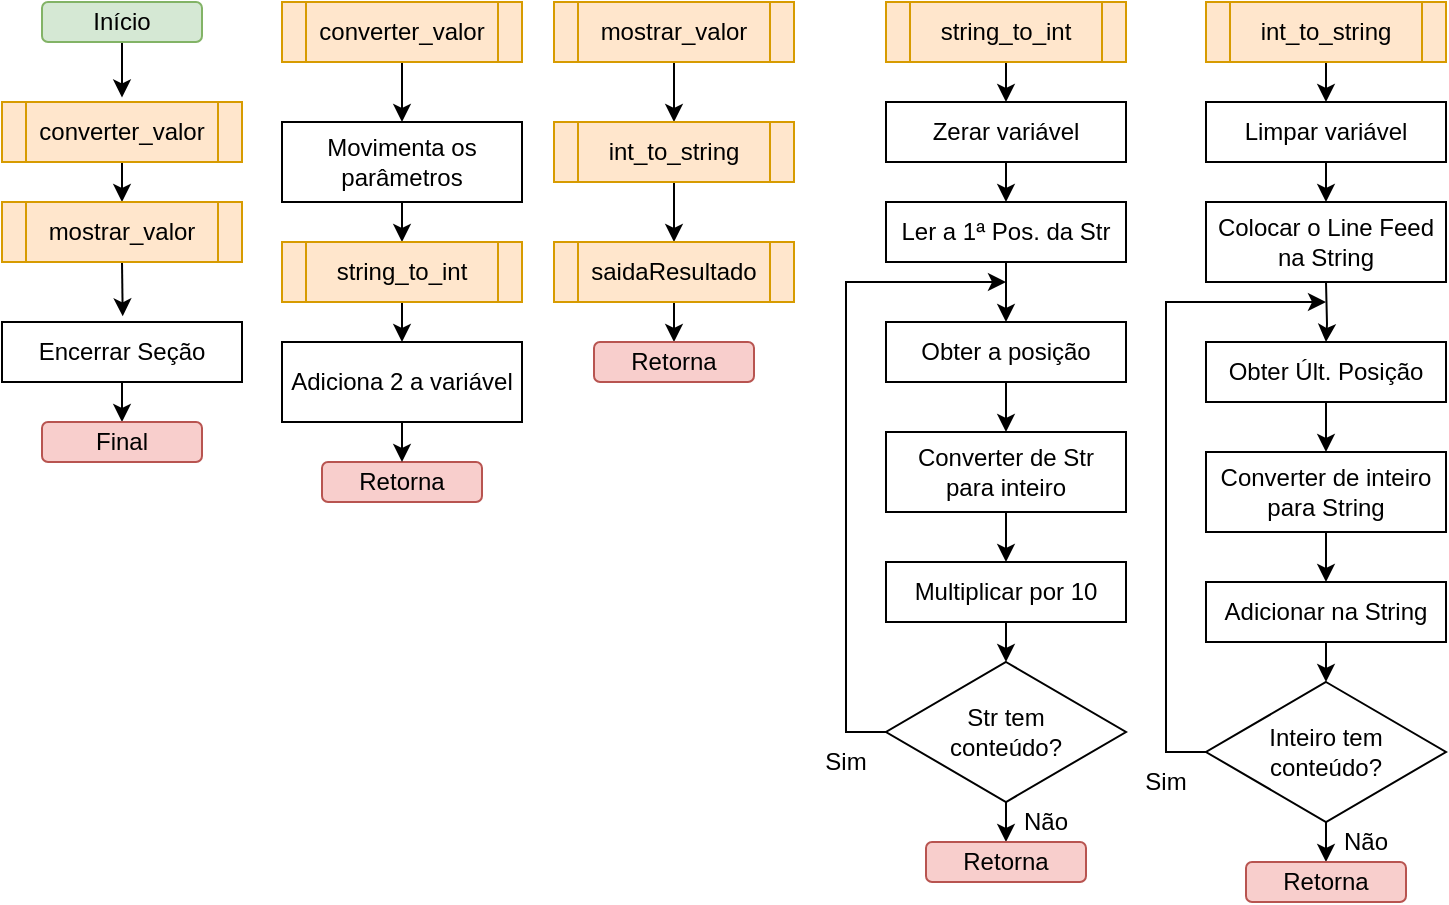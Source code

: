 <mxfile version="14.9.6" type="device"><diagram id="C5RBs43oDa-KdzZeNtuy" name="Page-1"><mxGraphModel dx="1125" dy="680" grid="1" gridSize="10" guides="1" tooltips="1" connect="1" arrows="1" fold="1" page="1" pageScale="1" pageWidth="827" pageHeight="1169" math="0" shadow="0"><root><mxCell id="WIyWlLk6GJQsqaUBKTNV-0"/><mxCell id="WIyWlLk6GJQsqaUBKTNV-1" parent="WIyWlLk6GJQsqaUBKTNV-0"/><mxCell id="KaQUiYCj82W33JHEj3v_-2" value="" style="edgeStyle=orthogonalEdgeStyle;rounded=0;orthogonalLoop=1;jettySize=auto;html=1;entryX=0.5;entryY=-0.076;entryDx=0;entryDy=0;entryPerimeter=0;" parent="WIyWlLk6GJQsqaUBKTNV-1" source="KaQUiYCj82W33JHEj3v_-0" target="KaQUiYCj82W33JHEj3v_-5" edge="1"><mxGeometry relative="1" as="geometry"><mxPoint x="80" y="65" as="targetPoint"/></mxGeometry></mxCell><mxCell id="KaQUiYCj82W33JHEj3v_-0" value="Início" style="rounded=1;whiteSpace=wrap;html=1;fillColor=#d5e8d4;strokeColor=#82b366;" parent="WIyWlLk6GJQsqaUBKTNV-1" vertex="1"><mxGeometry x="40" y="15" width="80" height="20" as="geometry"/></mxCell><mxCell id="KaQUiYCj82W33JHEj3v_-8" style="edgeStyle=orthogonalEdgeStyle;rounded=0;orthogonalLoop=1;jettySize=auto;html=1;exitX=0.5;exitY=1;exitDx=0;exitDy=0;entryX=0.5;entryY=0;entryDx=0;entryDy=0;" parent="WIyWlLk6GJQsqaUBKTNV-1" source="KaQUiYCj82W33JHEj3v_-5" target="KaQUiYCj82W33JHEj3v_-7" edge="1"><mxGeometry relative="1" as="geometry"/></mxCell><mxCell id="KaQUiYCj82W33JHEj3v_-5" value="converter_valor" style="shape=process;whiteSpace=wrap;html=1;backgroundOutline=1;fillColor=#ffe6cc;strokeColor=#d79b00;" parent="WIyWlLk6GJQsqaUBKTNV-1" vertex="1"><mxGeometry x="20" y="65" width="120" height="30" as="geometry"/></mxCell><mxCell id="KaQUiYCj82W33JHEj3v_-11" style="edgeStyle=orthogonalEdgeStyle;rounded=0;orthogonalLoop=1;jettySize=auto;html=1;exitX=0.5;exitY=1;exitDx=0;exitDy=0;entryX=0.503;entryY=-0.094;entryDx=0;entryDy=0;entryPerimeter=0;" parent="WIyWlLk6GJQsqaUBKTNV-1" source="KaQUiYCj82W33JHEj3v_-7" target="KaQUiYCj82W33JHEj3v_-9" edge="1"><mxGeometry relative="1" as="geometry"/></mxCell><mxCell id="KaQUiYCj82W33JHEj3v_-7" value="mostrar_valor" style="shape=process;whiteSpace=wrap;html=1;backgroundOutline=1;fillColor=#ffe6cc;strokeColor=#d79b00;" parent="WIyWlLk6GJQsqaUBKTNV-1" vertex="1"><mxGeometry x="20" y="115" width="120" height="30" as="geometry"/></mxCell><mxCell id="KaQUiYCj82W33JHEj3v_-12" style="edgeStyle=orthogonalEdgeStyle;rounded=0;orthogonalLoop=1;jettySize=auto;html=1;exitX=0.5;exitY=1;exitDx=0;exitDy=0;entryX=0.5;entryY=0;entryDx=0;entryDy=0;" parent="WIyWlLk6GJQsqaUBKTNV-1" source="KaQUiYCj82W33JHEj3v_-9" target="KaQUiYCj82W33JHEj3v_-10" edge="1"><mxGeometry relative="1" as="geometry"/></mxCell><mxCell id="KaQUiYCj82W33JHEj3v_-9" value="Encerrar Seção" style="rounded=0;whiteSpace=wrap;html=1;" parent="WIyWlLk6GJQsqaUBKTNV-1" vertex="1"><mxGeometry x="20" y="175" width="120" height="30" as="geometry"/></mxCell><mxCell id="KaQUiYCj82W33JHEj3v_-10" value="Final" style="rounded=1;whiteSpace=wrap;html=1;fillColor=#f8cecc;strokeColor=#b85450;" parent="WIyWlLk6GJQsqaUBKTNV-1" vertex="1"><mxGeometry x="40" y="225" width="80" height="20" as="geometry"/></mxCell><mxCell id="KaQUiYCj82W33JHEj3v_-15" style="edgeStyle=orthogonalEdgeStyle;rounded=0;orthogonalLoop=1;jettySize=auto;html=1;exitX=0.5;exitY=1;exitDx=0;exitDy=0;entryX=0.5;entryY=0;entryDx=0;entryDy=0;" parent="WIyWlLk6GJQsqaUBKTNV-1" source="KaQUiYCj82W33JHEj3v_-13" target="KaQUiYCj82W33JHEj3v_-14" edge="1"><mxGeometry relative="1" as="geometry"/></mxCell><mxCell id="KaQUiYCj82W33JHEj3v_-13" value="converter_valor" style="shape=process;whiteSpace=wrap;html=1;backgroundOutline=1;fillColor=#ffe6cc;strokeColor=#d79b00;" parent="WIyWlLk6GJQsqaUBKTNV-1" vertex="1"><mxGeometry x="160" y="15" width="120" height="30" as="geometry"/></mxCell><mxCell id="KaQUiYCj82W33JHEj3v_-17" style="edgeStyle=orthogonalEdgeStyle;rounded=0;orthogonalLoop=1;jettySize=auto;html=1;exitX=0.5;exitY=1;exitDx=0;exitDy=0;entryX=0.5;entryY=0;entryDx=0;entryDy=0;" parent="WIyWlLk6GJQsqaUBKTNV-1" source="KaQUiYCj82W33JHEj3v_-14" target="KaQUiYCj82W33JHEj3v_-16" edge="1"><mxGeometry relative="1" as="geometry"/></mxCell><mxCell id="KaQUiYCj82W33JHEj3v_-14" value="Movimenta os parâmetros" style="rounded=0;whiteSpace=wrap;html=1;" parent="WIyWlLk6GJQsqaUBKTNV-1" vertex="1"><mxGeometry x="160" y="75" width="120" height="40" as="geometry"/></mxCell><mxCell id="KaQUiYCj82W33JHEj3v_-29" style="edgeStyle=orthogonalEdgeStyle;rounded=0;orthogonalLoop=1;jettySize=auto;html=1;exitX=0.5;exitY=1;exitDx=0;exitDy=0;entryX=0.5;entryY=0;entryDx=0;entryDy=0;" parent="WIyWlLk6GJQsqaUBKTNV-1" source="KaQUiYCj82W33JHEj3v_-16" target="KaQUiYCj82W33JHEj3v_-28" edge="1"><mxGeometry relative="1" as="geometry"/></mxCell><mxCell id="KaQUiYCj82W33JHEj3v_-16" value="string_to_int" style="shape=process;whiteSpace=wrap;html=1;backgroundOutline=1;fillColor=#ffe6cc;strokeColor=#d79b00;" parent="WIyWlLk6GJQsqaUBKTNV-1" vertex="1"><mxGeometry x="160" y="135" width="120" height="30" as="geometry"/></mxCell><mxCell id="KaQUiYCj82W33JHEj3v_-18" value="Retorna" style="rounded=1;whiteSpace=wrap;html=1;fillColor=#f8cecc;strokeColor=#b85450;" parent="WIyWlLk6GJQsqaUBKTNV-1" vertex="1"><mxGeometry x="180" y="245" width="80" height="20" as="geometry"/></mxCell><mxCell id="KaQUiYCj82W33JHEj3v_-20" style="edgeStyle=orthogonalEdgeStyle;rounded=0;orthogonalLoop=1;jettySize=auto;html=1;exitX=0.5;exitY=1;exitDx=0;exitDy=0;entryX=0.5;entryY=0;entryDx=0;entryDy=0;" parent="WIyWlLk6GJQsqaUBKTNV-1" source="KaQUiYCj82W33JHEj3v_-21" edge="1"><mxGeometry relative="1" as="geometry"><mxPoint x="356" y="75" as="targetPoint"/></mxGeometry></mxCell><mxCell id="KaQUiYCj82W33JHEj3v_-21" value="mostrar_valor" style="shape=process;whiteSpace=wrap;html=1;backgroundOutline=1;fillColor=#ffe6cc;strokeColor=#d79b00;" parent="WIyWlLk6GJQsqaUBKTNV-1" vertex="1"><mxGeometry x="296" y="15" width="120" height="30" as="geometry"/></mxCell><mxCell id="KaQUiYCj82W33JHEj3v_-22" style="edgeStyle=orthogonalEdgeStyle;rounded=0;orthogonalLoop=1;jettySize=auto;html=1;exitX=0.5;exitY=1;exitDx=0;exitDy=0;entryX=0.5;entryY=0;entryDx=0;entryDy=0;" parent="WIyWlLk6GJQsqaUBKTNV-1" source="KaQUiYCj82W33JHEj3v_-27" target="KaQUiYCj82W33JHEj3v_-25" edge="1"><mxGeometry relative="1" as="geometry"><mxPoint x="356" y="115" as="sourcePoint"/></mxGeometry></mxCell><mxCell id="KaQUiYCj82W33JHEj3v_-24" style="edgeStyle=orthogonalEdgeStyle;rounded=0;orthogonalLoop=1;jettySize=auto;html=1;exitX=0.5;exitY=1;exitDx=0;exitDy=0;entryX=0.5;entryY=0;entryDx=0;entryDy=0;" parent="WIyWlLk6GJQsqaUBKTNV-1" source="KaQUiYCj82W33JHEj3v_-25" target="KaQUiYCj82W33JHEj3v_-26" edge="1"><mxGeometry relative="1" as="geometry"/></mxCell><mxCell id="KaQUiYCj82W33JHEj3v_-25" value="saidaResultado" style="shape=process;whiteSpace=wrap;html=1;backgroundOutline=1;fillColor=#ffe6cc;strokeColor=#d79b00;" parent="WIyWlLk6GJQsqaUBKTNV-1" vertex="1"><mxGeometry x="296" y="135" width="120" height="30" as="geometry"/></mxCell><mxCell id="KaQUiYCj82W33JHEj3v_-26" value="Retorna" style="rounded=1;whiteSpace=wrap;html=1;fillColor=#f8cecc;strokeColor=#b85450;" parent="WIyWlLk6GJQsqaUBKTNV-1" vertex="1"><mxGeometry x="316" y="185" width="80" height="20" as="geometry"/></mxCell><mxCell id="KaQUiYCj82W33JHEj3v_-27" value="int_to_string" style="shape=process;whiteSpace=wrap;html=1;backgroundOutline=1;fillColor=#ffe6cc;strokeColor=#d79b00;" parent="WIyWlLk6GJQsqaUBKTNV-1" vertex="1"><mxGeometry x="296" y="75" width="120" height="30" as="geometry"/></mxCell><mxCell id="KaQUiYCj82W33JHEj3v_-30" style="edgeStyle=orthogonalEdgeStyle;rounded=0;orthogonalLoop=1;jettySize=auto;html=1;exitX=0.5;exitY=1;exitDx=0;exitDy=0;entryX=0.5;entryY=0;entryDx=0;entryDy=0;" parent="WIyWlLk6GJQsqaUBKTNV-1" source="KaQUiYCj82W33JHEj3v_-28" target="KaQUiYCj82W33JHEj3v_-18" edge="1"><mxGeometry relative="1" as="geometry"/></mxCell><mxCell id="KaQUiYCj82W33JHEj3v_-28" value="Adiciona 2 a variável" style="rounded=0;whiteSpace=wrap;html=1;" parent="WIyWlLk6GJQsqaUBKTNV-1" vertex="1"><mxGeometry x="160" y="185" width="120" height="40" as="geometry"/></mxCell><mxCell id="KaQUiYCj82W33JHEj3v_-75" style="edgeStyle=orthogonalEdgeStyle;rounded=0;orthogonalLoop=1;jettySize=auto;html=1;exitX=0.5;exitY=1;exitDx=0;exitDy=0;entryX=0.5;entryY=0;entryDx=0;entryDy=0;" parent="WIyWlLk6GJQsqaUBKTNV-1" source="KaQUiYCj82W33JHEj3v_-32" target="KaQUiYCj82W33JHEj3v_-50" edge="1"><mxGeometry relative="1" as="geometry"><mxPoint x="682" y="60" as="targetPoint"/></mxGeometry></mxCell><mxCell id="KaQUiYCj82W33JHEj3v_-32" value="int_to_string" style="shape=process;whiteSpace=wrap;html=1;backgroundOutline=1;fillColor=#ffe6cc;strokeColor=#d79b00;" parent="WIyWlLk6GJQsqaUBKTNV-1" vertex="1"><mxGeometry x="622" y="15" width="120" height="30" as="geometry"/></mxCell><mxCell id="KaQUiYCj82W33JHEj3v_-39" style="edgeStyle=orthogonalEdgeStyle;rounded=0;orthogonalLoop=1;jettySize=auto;html=1;exitX=0.5;exitY=1;exitDx=0;exitDy=0;entryX=0.5;entryY=0;entryDx=0;entryDy=0;" parent="WIyWlLk6GJQsqaUBKTNV-1" source="KaQUiYCj82W33JHEj3v_-33" target="KaQUiYCj82W33JHEj3v_-35" edge="1"><mxGeometry relative="1" as="geometry"/></mxCell><mxCell id="KaQUiYCj82W33JHEj3v_-33" value="string_to_int" style="shape=process;whiteSpace=wrap;html=1;backgroundOutline=1;fillColor=#ffe6cc;strokeColor=#d79b00;" parent="WIyWlLk6GJQsqaUBKTNV-1" vertex="1"><mxGeometry x="462" y="15" width="120" height="30" as="geometry"/></mxCell><mxCell id="KaQUiYCj82W33JHEj3v_-40" style="edgeStyle=orthogonalEdgeStyle;rounded=0;orthogonalLoop=1;jettySize=auto;html=1;exitX=0.5;exitY=1;exitDx=0;exitDy=0;entryX=0.5;entryY=0;entryDx=0;entryDy=0;" parent="WIyWlLk6GJQsqaUBKTNV-1" source="KaQUiYCj82W33JHEj3v_-35" target="KaQUiYCj82W33JHEj3v_-38" edge="1"><mxGeometry relative="1" as="geometry"/></mxCell><mxCell id="KaQUiYCj82W33JHEj3v_-35" value="Zerar variável" style="rounded=0;whiteSpace=wrap;html=1;" parent="WIyWlLk6GJQsqaUBKTNV-1" vertex="1"><mxGeometry x="462" y="65" width="120" height="30" as="geometry"/></mxCell><mxCell id="KaQUiYCj82W33JHEj3v_-46" style="edgeStyle=orthogonalEdgeStyle;rounded=0;orthogonalLoop=1;jettySize=auto;html=1;exitX=0.5;exitY=1;exitDx=0;exitDy=0;entryX=0.5;entryY=0;entryDx=0;entryDy=0;" parent="WIyWlLk6GJQsqaUBKTNV-1" source="KaQUiYCj82W33JHEj3v_-36" target="KaQUiYCj82W33JHEj3v_-49" edge="1"><mxGeometry relative="1" as="geometry"><mxPoint x="522" y="475" as="targetPoint"/><Array as="points"/></mxGeometry></mxCell><mxCell id="KaQUiYCj82W33JHEj3v_-36" value="Str tem&lt;br&gt;conteúdo?" style="rhombus;whiteSpace=wrap;html=1;" parent="WIyWlLk6GJQsqaUBKTNV-1" vertex="1"><mxGeometry x="462" y="345" width="120" height="70" as="geometry"/></mxCell><mxCell id="KaQUiYCj82W33JHEj3v_-65" value="" style="edgeStyle=orthogonalEdgeStyle;rounded=0;orthogonalLoop=1;jettySize=auto;html=1;" parent="WIyWlLk6GJQsqaUBKTNV-1" source="KaQUiYCj82W33JHEj3v_-38" target="KaQUiYCj82W33JHEj3v_-64" edge="1"><mxGeometry relative="1" as="geometry"/></mxCell><mxCell id="KaQUiYCj82W33JHEj3v_-38" value="Ler a 1ª Pos. da Str" style="rounded=0;whiteSpace=wrap;html=1;" parent="WIyWlLk6GJQsqaUBKTNV-1" vertex="1"><mxGeometry x="462" y="115" width="120" height="30" as="geometry"/></mxCell><mxCell id="KaQUiYCj82W33JHEj3v_-45" style="edgeStyle=orthogonalEdgeStyle;rounded=0;orthogonalLoop=1;jettySize=auto;html=1;exitX=0;exitY=0.5;exitDx=0;exitDy=0;" parent="WIyWlLk6GJQsqaUBKTNV-1" source="KaQUiYCj82W33JHEj3v_-36" edge="1"><mxGeometry relative="1" as="geometry"><mxPoint x="522" y="155" as="targetPoint"/><mxPoint x="522" y="355" as="sourcePoint"/><Array as="points"><mxPoint x="442" y="380"/><mxPoint x="442" y="155"/></Array></mxGeometry></mxCell><mxCell id="KaQUiYCj82W33JHEj3v_-49" value="Retorna" style="rounded=1;whiteSpace=wrap;html=1;fillColor=#f8cecc;strokeColor=#b85450;" parent="WIyWlLk6GJQsqaUBKTNV-1" vertex="1"><mxGeometry x="482" y="435" width="80" height="20" as="geometry"/></mxCell><mxCell id="KaQUiYCj82W33JHEj3v_-76" style="edgeStyle=orthogonalEdgeStyle;rounded=0;orthogonalLoop=1;jettySize=auto;html=1;exitX=0.5;exitY=1;exitDx=0;exitDy=0;entryX=0.5;entryY=0;entryDx=0;entryDy=0;" parent="WIyWlLk6GJQsqaUBKTNV-1" source="KaQUiYCj82W33JHEj3v_-50" target="KaQUiYCj82W33JHEj3v_-51" edge="1"><mxGeometry relative="1" as="geometry"/></mxCell><mxCell id="KaQUiYCj82W33JHEj3v_-50" value="Limpar variável" style="rounded=0;whiteSpace=wrap;html=1;" parent="WIyWlLk6GJQsqaUBKTNV-1" vertex="1"><mxGeometry x="622" y="65" width="120" height="30" as="geometry"/></mxCell><mxCell id="KaQUiYCj82W33JHEj3v_-51" value="Colocar o Line Feed na String" style="rounded=0;whiteSpace=wrap;html=1;" parent="WIyWlLk6GJQsqaUBKTNV-1" vertex="1"><mxGeometry x="622" y="115" width="120" height="40" as="geometry"/></mxCell><mxCell id="KaQUiYCj82W33JHEj3v_-70" style="edgeStyle=orthogonalEdgeStyle;rounded=0;orthogonalLoop=1;jettySize=auto;html=1;exitX=0.5;exitY=1;exitDx=0;exitDy=0;entryX=0.5;entryY=0;entryDx=0;entryDy=0;" parent="WIyWlLk6GJQsqaUBKTNV-1" source="KaQUiYCj82W33JHEj3v_-64" target="KaQUiYCj82W33JHEj3v_-66" edge="1"><mxGeometry relative="1" as="geometry"/></mxCell><mxCell id="KaQUiYCj82W33JHEj3v_-64" value="Obter a posição" style="rounded=0;whiteSpace=wrap;html=1;" parent="WIyWlLk6GJQsqaUBKTNV-1" vertex="1"><mxGeometry x="462" y="175" width="120" height="30" as="geometry"/></mxCell><mxCell id="KaQUiYCj82W33JHEj3v_-71" style="edgeStyle=orthogonalEdgeStyle;rounded=0;orthogonalLoop=1;jettySize=auto;html=1;exitX=0.5;exitY=1;exitDx=0;exitDy=0;entryX=0.5;entryY=0;entryDx=0;entryDy=0;" parent="WIyWlLk6GJQsqaUBKTNV-1" source="KaQUiYCj82W33JHEj3v_-66" target="KaQUiYCj82W33JHEj3v_-67" edge="1"><mxGeometry relative="1" as="geometry"/></mxCell><mxCell id="KaQUiYCj82W33JHEj3v_-66" value="Converter de Str &lt;br&gt;para inteiro" style="rounded=0;whiteSpace=wrap;html=1;" parent="WIyWlLk6GJQsqaUBKTNV-1" vertex="1"><mxGeometry x="462" y="230" width="120" height="40" as="geometry"/></mxCell><mxCell id="KaQUiYCj82W33JHEj3v_-72" style="edgeStyle=orthogonalEdgeStyle;rounded=0;orthogonalLoop=1;jettySize=auto;html=1;exitX=0.5;exitY=1;exitDx=0;exitDy=0;entryX=0.5;entryY=0;entryDx=0;entryDy=0;" parent="WIyWlLk6GJQsqaUBKTNV-1" source="KaQUiYCj82W33JHEj3v_-67" target="KaQUiYCj82W33JHEj3v_-36" edge="1"><mxGeometry relative="1" as="geometry"/></mxCell><mxCell id="KaQUiYCj82W33JHEj3v_-67" value="Multiplicar por 10" style="rounded=0;whiteSpace=wrap;html=1;" parent="WIyWlLk6GJQsqaUBKTNV-1" vertex="1"><mxGeometry x="462" y="295" width="120" height="30" as="geometry"/></mxCell><mxCell id="KaQUiYCj82W33JHEj3v_-73" value="Sim" style="text;html=1;strokeColor=none;fillColor=none;align=center;verticalAlign=middle;whiteSpace=wrap;rounded=0;" parent="WIyWlLk6GJQsqaUBKTNV-1" vertex="1"><mxGeometry x="422" y="385" width="40" height="20" as="geometry"/></mxCell><mxCell id="KaQUiYCj82W33JHEj3v_-74" value="Não" style="text;html=1;strokeColor=none;fillColor=none;align=center;verticalAlign=middle;whiteSpace=wrap;rounded=0;" parent="WIyWlLk6GJQsqaUBKTNV-1" vertex="1"><mxGeometry x="522" y="415" width="40" height="20" as="geometry"/></mxCell><mxCell id="eDbDiiyVemMXNe9_iQp9-0" style="edgeStyle=orthogonalEdgeStyle;rounded=0;orthogonalLoop=1;jettySize=auto;html=1;exitX=0.5;exitY=1;exitDx=0;exitDy=0;entryX=0.5;entryY=0;entryDx=0;entryDy=0;" edge="1" parent="WIyWlLk6GJQsqaUBKTNV-1" source="eDbDiiyVemMXNe9_iQp9-1" target="eDbDiiyVemMXNe9_iQp9-4"><mxGeometry relative="1" as="geometry"><mxPoint x="682" y="485" as="targetPoint"/><Array as="points"/></mxGeometry></mxCell><mxCell id="eDbDiiyVemMXNe9_iQp9-1" value="Inteiro tem&lt;br&gt;conteúdo?" style="rhombus;whiteSpace=wrap;html=1;" vertex="1" parent="WIyWlLk6GJQsqaUBKTNV-1"><mxGeometry x="622" y="355" width="120" height="70" as="geometry"/></mxCell><mxCell id="eDbDiiyVemMXNe9_iQp9-2" value="" style="edgeStyle=orthogonalEdgeStyle;rounded=0;orthogonalLoop=1;jettySize=auto;html=1;" edge="1" parent="WIyWlLk6GJQsqaUBKTNV-1" target="eDbDiiyVemMXNe9_iQp9-6"><mxGeometry relative="1" as="geometry"><mxPoint x="682" y="155" as="sourcePoint"/></mxGeometry></mxCell><mxCell id="eDbDiiyVemMXNe9_iQp9-3" style="edgeStyle=orthogonalEdgeStyle;rounded=0;orthogonalLoop=1;jettySize=auto;html=1;exitX=0;exitY=0.5;exitDx=0;exitDy=0;" edge="1" parent="WIyWlLk6GJQsqaUBKTNV-1" source="eDbDiiyVemMXNe9_iQp9-1"><mxGeometry relative="1" as="geometry"><mxPoint x="682" y="165" as="targetPoint"/><mxPoint x="682" y="365" as="sourcePoint"/><Array as="points"><mxPoint x="602" y="390"/><mxPoint x="602" y="165"/></Array></mxGeometry></mxCell><mxCell id="eDbDiiyVemMXNe9_iQp9-4" value="Retorna" style="rounded=1;whiteSpace=wrap;html=1;fillColor=#f8cecc;strokeColor=#b85450;" vertex="1" parent="WIyWlLk6GJQsqaUBKTNV-1"><mxGeometry x="642" y="445" width="80" height="20" as="geometry"/></mxCell><mxCell id="eDbDiiyVemMXNe9_iQp9-5" style="edgeStyle=orthogonalEdgeStyle;rounded=0;orthogonalLoop=1;jettySize=auto;html=1;exitX=0.5;exitY=1;exitDx=0;exitDy=0;entryX=0.5;entryY=0;entryDx=0;entryDy=0;" edge="1" parent="WIyWlLk6GJQsqaUBKTNV-1" source="eDbDiiyVemMXNe9_iQp9-6" target="eDbDiiyVemMXNe9_iQp9-8"><mxGeometry relative="1" as="geometry"/></mxCell><mxCell id="eDbDiiyVemMXNe9_iQp9-6" value="Obter Últ. Posição" style="rounded=0;whiteSpace=wrap;html=1;" vertex="1" parent="WIyWlLk6GJQsqaUBKTNV-1"><mxGeometry x="622" y="185" width="120" height="30" as="geometry"/></mxCell><mxCell id="eDbDiiyVemMXNe9_iQp9-7" style="edgeStyle=orthogonalEdgeStyle;rounded=0;orthogonalLoop=1;jettySize=auto;html=1;exitX=0.5;exitY=1;exitDx=0;exitDy=0;entryX=0.5;entryY=0;entryDx=0;entryDy=0;" edge="1" parent="WIyWlLk6GJQsqaUBKTNV-1" source="eDbDiiyVemMXNe9_iQp9-8" target="eDbDiiyVemMXNe9_iQp9-10"><mxGeometry relative="1" as="geometry"/></mxCell><mxCell id="eDbDiiyVemMXNe9_iQp9-8" value="Converter de inteiro para String" style="rounded=0;whiteSpace=wrap;html=1;" vertex="1" parent="WIyWlLk6GJQsqaUBKTNV-1"><mxGeometry x="622" y="240" width="120" height="40" as="geometry"/></mxCell><mxCell id="eDbDiiyVemMXNe9_iQp9-9" style="edgeStyle=orthogonalEdgeStyle;rounded=0;orthogonalLoop=1;jettySize=auto;html=1;exitX=0.5;exitY=1;exitDx=0;exitDy=0;entryX=0.5;entryY=0;entryDx=0;entryDy=0;" edge="1" parent="WIyWlLk6GJQsqaUBKTNV-1" source="eDbDiiyVemMXNe9_iQp9-10" target="eDbDiiyVemMXNe9_iQp9-1"><mxGeometry relative="1" as="geometry"/></mxCell><mxCell id="eDbDiiyVemMXNe9_iQp9-10" value="Adicionar na String" style="rounded=0;whiteSpace=wrap;html=1;" vertex="1" parent="WIyWlLk6GJQsqaUBKTNV-1"><mxGeometry x="622" y="305" width="120" height="30" as="geometry"/></mxCell><mxCell id="eDbDiiyVemMXNe9_iQp9-11" value="Sim" style="text;html=1;strokeColor=none;fillColor=none;align=center;verticalAlign=middle;whiteSpace=wrap;rounded=0;" vertex="1" parent="WIyWlLk6GJQsqaUBKTNV-1"><mxGeometry x="582" y="395" width="40" height="20" as="geometry"/></mxCell><mxCell id="eDbDiiyVemMXNe9_iQp9-12" value="Não" style="text;html=1;strokeColor=none;fillColor=none;align=center;verticalAlign=middle;whiteSpace=wrap;rounded=0;" vertex="1" parent="WIyWlLk6GJQsqaUBKTNV-1"><mxGeometry x="682" y="425" width="40" height="20" as="geometry"/></mxCell></root></mxGraphModel></diagram></mxfile>